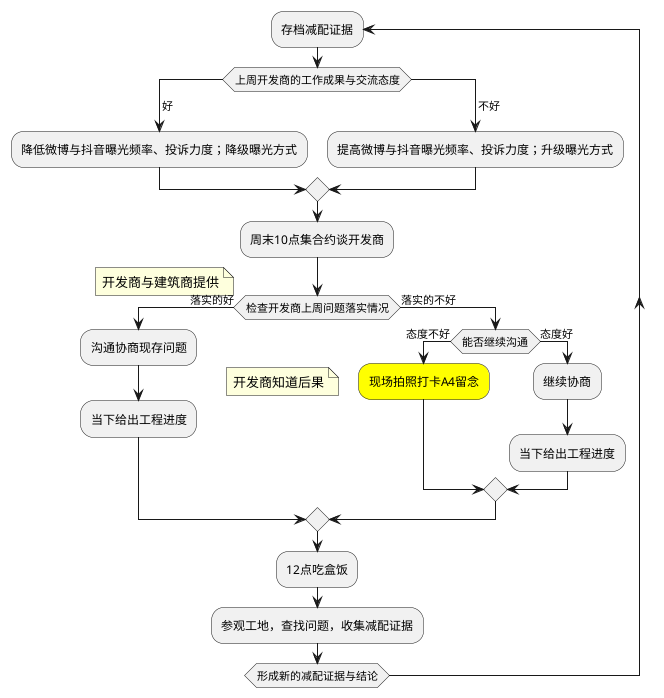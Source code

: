 @startuml
repeat :存档减配证据
switch (上周开发商的工作成果与交流态度)
case ( 好 )
  :降低微博与抖音曝光频率、投诉力度；降级曝光方式;
case ( 不好 )
  :提高微博与抖音曝光频率、投诉力度；升级曝光方式;
endswitch
:周末10点集合约谈开发商;
  if (检查开发商上周问题落实情况) then (落实的好)
      :沟通协商现存问题;
      :当下给出工程进度;
  else (落实的不好)
    if (能否继续沟通) then (态度不好)
        #YELLOW :现场拍照打卡A4留念;
        floating note left: 开发商知道后果
    else (态度好)
    :继续协商;
    :当下给出工程进度;
    endif
  endif
    floating note left: 开发商与建筑商提供
    :12点吃盒饭;
    :参观工地，查找问题，收集减配证据;
repeat while (形成新的减配证据与结论)
@enduml
